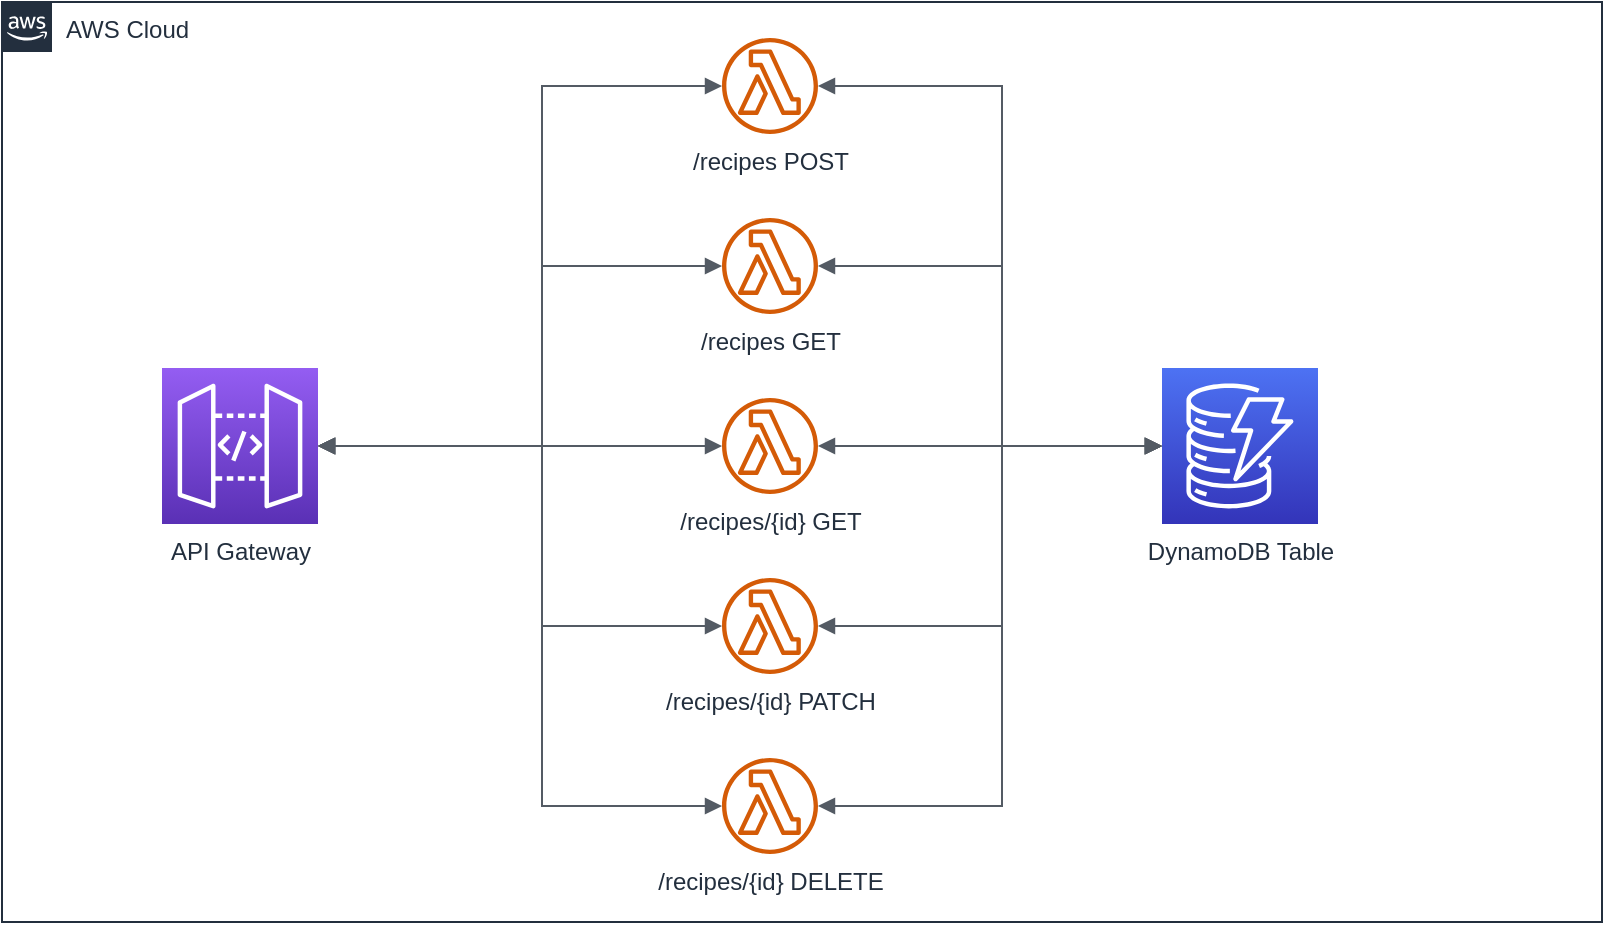 <mxfile version="16.5.1" type="device"><diagram id="XgHkjN4JNKWYu4iKz3GQ" name="Page-1"><mxGraphModel dx="1106" dy="997" grid="1" gridSize="10" guides="1" tooltips="1" connect="1" arrows="1" fold="1" page="1" pageScale="1" pageWidth="850" pageHeight="1100" math="0" shadow="0"><root><mxCell id="0"/><mxCell id="1" parent="0"/><mxCell id="-_k8__p4k0-XHwLk-BQs-2" value="AWS Cloud" style="points=[[0,0],[0.25,0],[0.5,0],[0.75,0],[1,0],[1,0.25],[1,0.5],[1,0.75],[1,1],[0.75,1],[0.5,1],[0.25,1],[0,1],[0,0.75],[0,0.5],[0,0.25]];outlineConnect=0;gradientColor=none;html=1;whiteSpace=wrap;fontSize=12;fontStyle=0;container=1;pointerEvents=0;collapsible=0;recursiveResize=0;shape=mxgraph.aws4.group;grIcon=mxgraph.aws4.group_aws_cloud_alt;strokeColor=#232F3E;fillColor=none;verticalAlign=top;align=left;spacingLeft=30;fontColor=#232F3E;dashed=0;" vertex="1" parent="1"><mxGeometry x="30" y="20" width="800" height="460" as="geometry"/></mxCell><mxCell id="-_k8__p4k0-XHwLk-BQs-3" value="/recipes POST" style="sketch=0;outlineConnect=0;fontColor=#232F3E;gradientColor=none;fillColor=#D45B07;strokeColor=none;dashed=0;verticalLabelPosition=bottom;verticalAlign=top;align=center;html=1;fontSize=12;fontStyle=0;aspect=fixed;pointerEvents=1;shape=mxgraph.aws4.lambda_function;" vertex="1" parent="-_k8__p4k0-XHwLk-BQs-2"><mxGeometry x="360" y="18" width="48" height="48" as="geometry"/></mxCell><mxCell id="-_k8__p4k0-XHwLk-BQs-4" value="/recipes GET" style="sketch=0;outlineConnect=0;fontColor=#232F3E;gradientColor=none;fillColor=#D45B07;strokeColor=none;dashed=0;verticalLabelPosition=bottom;verticalAlign=top;align=center;html=1;fontSize=12;fontStyle=0;aspect=fixed;pointerEvents=1;shape=mxgraph.aws4.lambda_function;" vertex="1" parent="-_k8__p4k0-XHwLk-BQs-2"><mxGeometry x="360" y="108" width="48" height="48" as="geometry"/></mxCell><mxCell id="-_k8__p4k0-XHwLk-BQs-5" value="/recipes/{id} GET" style="sketch=0;outlineConnect=0;fontColor=#232F3E;gradientColor=none;fillColor=#D45B07;strokeColor=none;dashed=0;verticalLabelPosition=bottom;verticalAlign=top;align=center;html=1;fontSize=12;fontStyle=0;aspect=fixed;pointerEvents=1;shape=mxgraph.aws4.lambda_function;" vertex="1" parent="-_k8__p4k0-XHwLk-BQs-2"><mxGeometry x="360" y="198" width="48" height="48" as="geometry"/></mxCell><mxCell id="-_k8__p4k0-XHwLk-BQs-6" value="/recipes/{id} PATCH" style="sketch=0;outlineConnect=0;fontColor=#232F3E;gradientColor=none;fillColor=#D45B07;strokeColor=none;dashed=0;verticalLabelPosition=bottom;verticalAlign=top;align=center;html=1;fontSize=12;fontStyle=0;aspect=fixed;pointerEvents=1;shape=mxgraph.aws4.lambda_function;" vertex="1" parent="-_k8__p4k0-XHwLk-BQs-2"><mxGeometry x="360" y="288" width="48" height="48" as="geometry"/></mxCell><mxCell id="-_k8__p4k0-XHwLk-BQs-7" value="/recipes/{id} DELETE" style="sketch=0;outlineConnect=0;fontColor=#232F3E;gradientColor=none;fillColor=#D45B07;strokeColor=none;dashed=0;verticalLabelPosition=bottom;verticalAlign=top;align=center;html=1;fontSize=12;fontStyle=0;aspect=fixed;pointerEvents=1;shape=mxgraph.aws4.lambda_function;" vertex="1" parent="-_k8__p4k0-XHwLk-BQs-2"><mxGeometry x="360" y="378" width="48" height="48" as="geometry"/></mxCell><mxCell id="-_k8__p4k0-XHwLk-BQs-9" value="DynamoDB Table" style="sketch=0;points=[[0,0,0],[0.25,0,0],[0.5,0,0],[0.75,0,0],[1,0,0],[0,1,0],[0.25,1,0],[0.5,1,0],[0.75,1,0],[1,1,0],[0,0.25,0],[0,0.5,0],[0,0.75,0],[1,0.25,0],[1,0.5,0],[1,0.75,0]];outlineConnect=0;fontColor=#232F3E;gradientColor=#4D72F3;gradientDirection=north;fillColor=#3334B9;strokeColor=#ffffff;dashed=0;verticalLabelPosition=bottom;verticalAlign=top;align=center;html=1;fontSize=12;fontStyle=0;aspect=fixed;shape=mxgraph.aws4.resourceIcon;resIcon=mxgraph.aws4.dynamodb;" vertex="1" parent="-_k8__p4k0-XHwLk-BQs-2"><mxGeometry x="580" y="183" width="78" height="78" as="geometry"/></mxCell><mxCell id="-_k8__p4k0-XHwLk-BQs-10" value="API Gateway" style="sketch=0;points=[[0,0,0],[0.25,0,0],[0.5,0,0],[0.75,0,0],[1,0,0],[0,1,0],[0.25,1,0],[0.5,1,0],[0.75,1,0],[1,1,0],[0,0.25,0],[0,0.5,0],[0,0.75,0],[1,0.25,0],[1,0.5,0],[1,0.75,0]];outlineConnect=0;fontColor=#232F3E;gradientColor=#945DF2;gradientDirection=north;fillColor=#5A30B5;strokeColor=#ffffff;dashed=0;verticalLabelPosition=bottom;verticalAlign=top;align=center;html=1;fontSize=12;fontStyle=0;aspect=fixed;shape=mxgraph.aws4.resourceIcon;resIcon=mxgraph.aws4.api_gateway;" vertex="1" parent="-_k8__p4k0-XHwLk-BQs-2"><mxGeometry x="80" y="183" width="78" height="78" as="geometry"/></mxCell><mxCell id="-_k8__p4k0-XHwLk-BQs-11" value="" style="edgeStyle=orthogonalEdgeStyle;html=1;endArrow=block;elbow=vertical;startArrow=block;startFill=1;endFill=1;strokeColor=#545B64;rounded=0;exitX=1;exitY=0.5;exitDx=0;exitDy=0;exitPerimeter=0;" edge="1" parent="-_k8__p4k0-XHwLk-BQs-2" source="-_k8__p4k0-XHwLk-BQs-10" target="-_k8__p4k0-XHwLk-BQs-3"><mxGeometry width="100" relative="1" as="geometry"><mxPoint x="340" y="330" as="sourcePoint"/><mxPoint x="440" y="330" as="targetPoint"/><Array as="points"><mxPoint x="270" y="222"/><mxPoint x="270" y="42"/></Array></mxGeometry></mxCell><mxCell id="-_k8__p4k0-XHwLk-BQs-12" value="" style="edgeStyle=orthogonalEdgeStyle;html=1;endArrow=block;elbow=vertical;startArrow=block;startFill=1;endFill=1;strokeColor=#545B64;rounded=0;exitX=1;exitY=0.5;exitDx=0;exitDy=0;exitPerimeter=0;" edge="1" parent="-_k8__p4k0-XHwLk-BQs-2" source="-_k8__p4k0-XHwLk-BQs-10" target="-_k8__p4k0-XHwLk-BQs-4"><mxGeometry width="100" relative="1" as="geometry"><mxPoint x="340" y="330" as="sourcePoint"/><mxPoint x="440" y="330" as="targetPoint"/><Array as="points"><mxPoint x="270" y="222"/><mxPoint x="270" y="132"/></Array></mxGeometry></mxCell><mxCell id="-_k8__p4k0-XHwLk-BQs-13" value="" style="edgeStyle=orthogonalEdgeStyle;html=1;endArrow=block;elbow=vertical;startArrow=block;startFill=1;endFill=1;strokeColor=#545B64;rounded=0;" edge="1" parent="-_k8__p4k0-XHwLk-BQs-2" source="-_k8__p4k0-XHwLk-BQs-10" target="-_k8__p4k0-XHwLk-BQs-5"><mxGeometry width="100" relative="1" as="geometry"><mxPoint x="340" y="330" as="sourcePoint"/><mxPoint x="440" y="330" as="targetPoint"/></mxGeometry></mxCell><mxCell id="-_k8__p4k0-XHwLk-BQs-14" value="" style="edgeStyle=orthogonalEdgeStyle;html=1;endArrow=block;elbow=vertical;startArrow=block;startFill=1;endFill=1;strokeColor=#545B64;rounded=0;" edge="1" parent="-_k8__p4k0-XHwLk-BQs-2" source="-_k8__p4k0-XHwLk-BQs-10" target="-_k8__p4k0-XHwLk-BQs-6"><mxGeometry width="100" relative="1" as="geometry"><mxPoint x="340" y="330" as="sourcePoint"/><mxPoint x="440" y="330" as="targetPoint"/><Array as="points"><mxPoint x="270" y="222"/><mxPoint x="270" y="312"/></Array></mxGeometry></mxCell><mxCell id="-_k8__p4k0-XHwLk-BQs-15" value="" style="edgeStyle=orthogonalEdgeStyle;html=1;endArrow=block;elbow=vertical;startArrow=block;startFill=1;endFill=1;strokeColor=#545B64;rounded=0;" edge="1" parent="-_k8__p4k0-XHwLk-BQs-2" source="-_k8__p4k0-XHwLk-BQs-10" target="-_k8__p4k0-XHwLk-BQs-7"><mxGeometry width="100" relative="1" as="geometry"><mxPoint x="340" y="330" as="sourcePoint"/><mxPoint x="440" y="330" as="targetPoint"/><Array as="points"><mxPoint x="270" y="222"/><mxPoint x="270" y="402"/></Array></mxGeometry></mxCell><mxCell id="-_k8__p4k0-XHwLk-BQs-16" value="" style="edgeStyle=orthogonalEdgeStyle;html=1;endArrow=block;elbow=vertical;startArrow=block;startFill=1;endFill=1;strokeColor=#545B64;rounded=0;" edge="1" parent="-_k8__p4k0-XHwLk-BQs-2" source="-_k8__p4k0-XHwLk-BQs-5" target="-_k8__p4k0-XHwLk-BQs-9"><mxGeometry width="100" relative="1" as="geometry"><mxPoint x="340" y="330" as="sourcePoint"/><mxPoint x="440" y="330" as="targetPoint"/></mxGeometry></mxCell><mxCell id="-_k8__p4k0-XHwLk-BQs-17" value="" style="edgeStyle=orthogonalEdgeStyle;html=1;endArrow=block;elbow=vertical;startArrow=block;startFill=1;endFill=1;strokeColor=#545B64;rounded=0;" edge="1" parent="-_k8__p4k0-XHwLk-BQs-2" source="-_k8__p4k0-XHwLk-BQs-4" target="-_k8__p4k0-XHwLk-BQs-9"><mxGeometry width="100" relative="1" as="geometry"><mxPoint x="340" y="330" as="sourcePoint"/><mxPoint x="440" y="330" as="targetPoint"/><Array as="points"><mxPoint x="500" y="132"/><mxPoint x="500" y="222"/></Array></mxGeometry></mxCell><mxCell id="-_k8__p4k0-XHwLk-BQs-18" value="" style="edgeStyle=orthogonalEdgeStyle;html=1;endArrow=block;elbow=vertical;startArrow=block;startFill=1;endFill=1;strokeColor=#545B64;rounded=0;" edge="1" parent="-_k8__p4k0-XHwLk-BQs-2" source="-_k8__p4k0-XHwLk-BQs-6" target="-_k8__p4k0-XHwLk-BQs-9"><mxGeometry width="100" relative="1" as="geometry"><mxPoint x="340" y="330" as="sourcePoint"/><mxPoint x="440" y="330" as="targetPoint"/><Array as="points"><mxPoint x="500" y="312"/><mxPoint x="500" y="222"/></Array></mxGeometry></mxCell><mxCell id="-_k8__p4k0-XHwLk-BQs-19" value="" style="edgeStyle=orthogonalEdgeStyle;html=1;endArrow=block;elbow=vertical;startArrow=block;startFill=1;endFill=1;strokeColor=#545B64;rounded=0;" edge="1" parent="-_k8__p4k0-XHwLk-BQs-2" source="-_k8__p4k0-XHwLk-BQs-7" target="-_k8__p4k0-XHwLk-BQs-9"><mxGeometry width="100" relative="1" as="geometry"><mxPoint x="340" y="330" as="sourcePoint"/><mxPoint x="440" y="330" as="targetPoint"/><Array as="points"><mxPoint x="500" y="402"/><mxPoint x="500" y="222"/></Array></mxGeometry></mxCell><mxCell id="-_k8__p4k0-XHwLk-BQs-20" value="" style="edgeStyle=orthogonalEdgeStyle;html=1;endArrow=block;elbow=vertical;startArrow=block;startFill=1;endFill=1;strokeColor=#545B64;rounded=0;entryX=0;entryY=0.5;entryDx=0;entryDy=0;entryPerimeter=0;" edge="1" parent="-_k8__p4k0-XHwLk-BQs-2" source="-_k8__p4k0-XHwLk-BQs-3" target="-_k8__p4k0-XHwLk-BQs-9"><mxGeometry width="100" relative="1" as="geometry"><mxPoint x="340" y="330" as="sourcePoint"/><mxPoint x="440" y="330" as="targetPoint"/><Array as="points"><mxPoint x="500" y="42"/><mxPoint x="500" y="222"/></Array></mxGeometry></mxCell></root></mxGraphModel></diagram></mxfile>